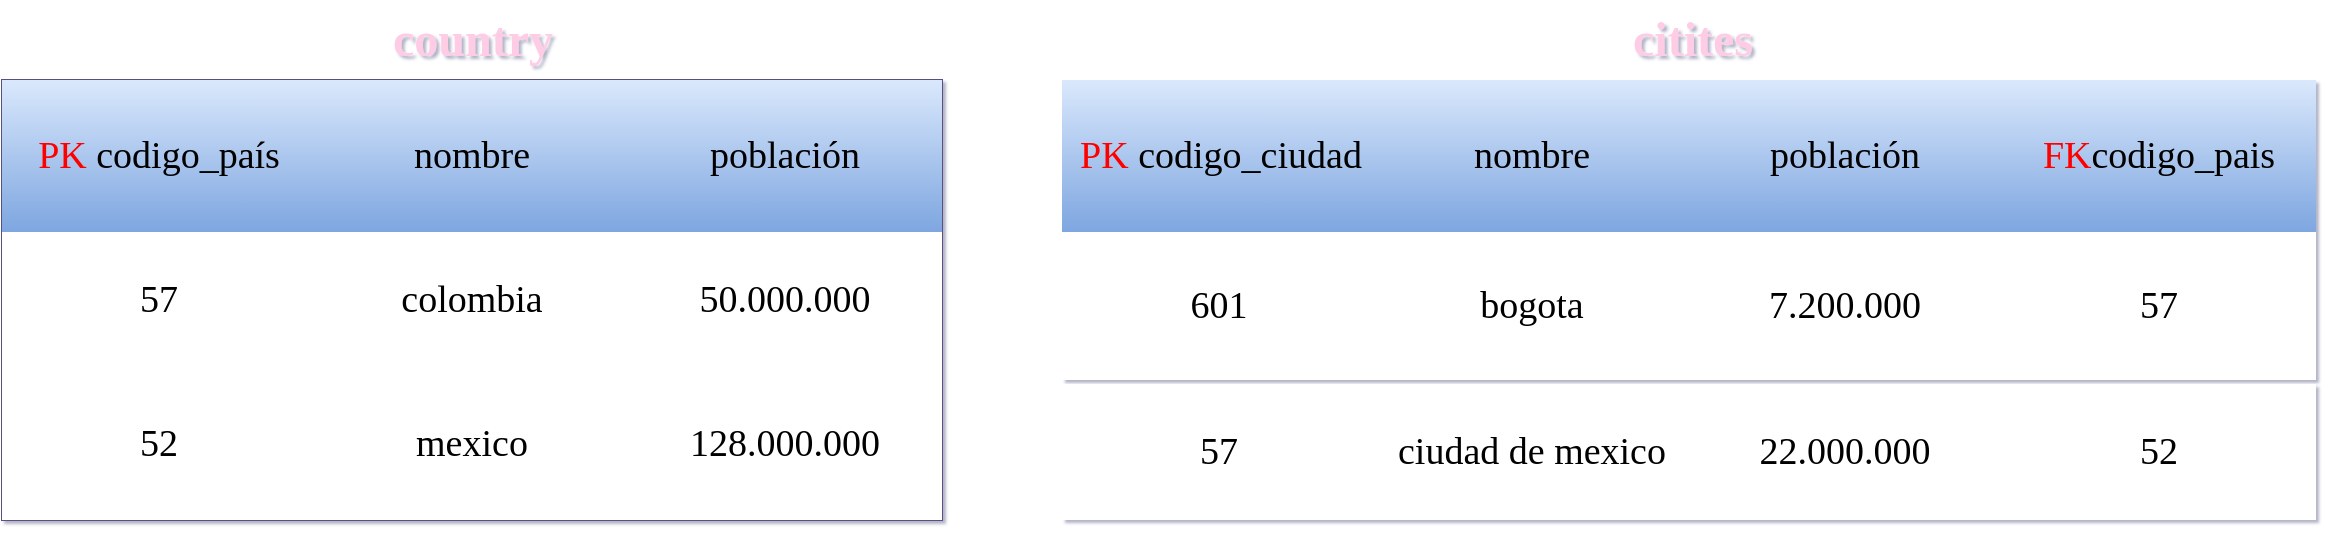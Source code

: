 <mxfile>
    <diagram id="HX9b447VqXafJLr6AjbX" name="ejercicio">
        <mxGraphModel dx="804" dy="488" grid="1" gridSize="10" guides="1" tooltips="1" connect="1" arrows="1" fold="1" page="0" pageScale="1" pageWidth="827" pageHeight="1169" background="none" math="0" shadow="1">
            <root>
                <mxCell id="0"/>
                <mxCell id="1" parent="0"/>
                <mxCell id="20JyrEh7IL_PLeLsb7hH-36" value="" style="shape=table;html=1;whiteSpace=wrap;startSize=0;container=1;collapsible=0;childLayout=tableLayout;fontFamily=Times New Roman;fontSize=19;fillColor=#d0cee2;strokeColor=#56517e;" parent="1" vertex="1">
                    <mxGeometry x="20" y="110" width="470" height="220" as="geometry"/>
                </mxCell>
                <mxCell id="20JyrEh7IL_PLeLsb7hH-37" value="" style="shape=partialRectangle;html=1;whiteSpace=wrap;collapsible=0;dropTarget=0;pointerEvents=0;fillColor=#dae8fc;top=0;left=0;bottom=0;right=0;points=[[0,0.5],[1,0.5]];portConstraint=eastwest;fontFamily=Times New Roman;fontSize=19;strokeColor=#6c8ebf;gradientColor=#7ea6e0;" parent="20JyrEh7IL_PLeLsb7hH-36" vertex="1">
                    <mxGeometry width="470" height="76" as="geometry"/>
                </mxCell>
                <mxCell id="20JyrEh7IL_PLeLsb7hH-38" value="&lt;font color=&quot;#ff0000&quot;&gt;PK&lt;/font&gt;&lt;font color=&quot;#000000&quot;&gt; codigo_país&lt;/font&gt;" style="shape=partialRectangle;html=1;whiteSpace=wrap;connectable=0;fillColor=none;top=0;left=0;bottom=0;right=0;overflow=hidden;pointerEvents=1;fontFamily=Times New Roman;fontSize=19;fontColor=#FFCCE6;" parent="20JyrEh7IL_PLeLsb7hH-37" vertex="1">
                    <mxGeometry width="157" height="76" as="geometry">
                        <mxRectangle width="157" height="76" as="alternateBounds"/>
                    </mxGeometry>
                </mxCell>
                <mxCell id="20JyrEh7IL_PLeLsb7hH-39" value="&lt;font color=&quot;#000000&quot;&gt;nombre&lt;/font&gt;" style="shape=partialRectangle;html=1;whiteSpace=wrap;connectable=0;fillColor=none;top=0;left=0;bottom=0;right=0;overflow=hidden;pointerEvents=1;fontFamily=Times New Roman;fontSize=19;fontColor=#FFCCE6;" parent="20JyrEh7IL_PLeLsb7hH-37" vertex="1">
                    <mxGeometry x="157" width="156" height="76" as="geometry">
                        <mxRectangle width="156" height="76" as="alternateBounds"/>
                    </mxGeometry>
                </mxCell>
                <mxCell id="20JyrEh7IL_PLeLsb7hH-40" value="&lt;font color=&quot;#000000&quot;&gt;población&lt;/font&gt;" style="shape=partialRectangle;html=1;whiteSpace=wrap;connectable=0;fillColor=none;top=0;left=0;bottom=0;right=0;overflow=hidden;pointerEvents=1;fontFamily=Times New Roman;fontSize=19;fontColor=#FFCCE6;" parent="20JyrEh7IL_PLeLsb7hH-37" vertex="1">
                    <mxGeometry x="313" width="157" height="76" as="geometry">
                        <mxRectangle width="157" height="76" as="alternateBounds"/>
                    </mxGeometry>
                </mxCell>
                <mxCell id="20JyrEh7IL_PLeLsb7hH-41" value="" style="shape=partialRectangle;html=1;whiteSpace=wrap;collapsible=0;dropTarget=0;pointerEvents=0;fillColor=none;top=0;left=0;bottom=0;right=0;points=[[0,0.5],[1,0.5]];portConstraint=eastwest;fontFamily=Times New Roman;fontSize=19;fontColor=#FFCCE6;" parent="20JyrEh7IL_PLeLsb7hH-36" vertex="1">
                    <mxGeometry y="76" width="470" height="68" as="geometry"/>
                </mxCell>
                <mxCell id="20JyrEh7IL_PLeLsb7hH-42" value="57" style="shape=partialRectangle;html=1;whiteSpace=wrap;connectable=0;top=0;left=0;bottom=0;right=0;overflow=hidden;pointerEvents=1;fontFamily=Times New Roman;fontSize=19;" parent="20JyrEh7IL_PLeLsb7hH-41" vertex="1">
                    <mxGeometry width="157" height="68" as="geometry">
                        <mxRectangle width="157" height="68" as="alternateBounds"/>
                    </mxGeometry>
                </mxCell>
                <mxCell id="20JyrEh7IL_PLeLsb7hH-43" value="colombia" style="shape=partialRectangle;html=1;whiteSpace=wrap;connectable=0;top=0;left=0;bottom=0;right=0;overflow=hidden;pointerEvents=1;fontFamily=Times New Roman;fontSize=19;gradientColor=none;fillColor=default;strokeWidth=4;" parent="20JyrEh7IL_PLeLsb7hH-41" vertex="1">
                    <mxGeometry x="157" width="156" height="68" as="geometry">
                        <mxRectangle width="156" height="68" as="alternateBounds"/>
                    </mxGeometry>
                </mxCell>
                <mxCell id="20JyrEh7IL_PLeLsb7hH-44" value="50.000.000" style="shape=partialRectangle;html=1;whiteSpace=wrap;connectable=0;top=0;left=0;bottom=0;right=0;overflow=hidden;pointerEvents=1;fontFamily=Times New Roman;fontSize=19;gradientColor=none;fillColor=default;strokeWidth=4;" parent="20JyrEh7IL_PLeLsb7hH-41" vertex="1">
                    <mxGeometry x="313" width="157" height="68" as="geometry">
                        <mxRectangle width="157" height="68" as="alternateBounds"/>
                    </mxGeometry>
                </mxCell>
                <mxCell id="20JyrEh7IL_PLeLsb7hH-45" value="" style="shape=partialRectangle;html=1;whiteSpace=wrap;collapsible=0;dropTarget=0;pointerEvents=0;fillColor=none;top=0;left=0;bottom=0;right=0;points=[[0,0.5],[1,0.5]];portConstraint=eastwest;fontFamily=Times New Roman;fontSize=19;fontColor=#FFCCE6;" parent="20JyrEh7IL_PLeLsb7hH-36" vertex="1">
                    <mxGeometry y="144" width="470" height="76" as="geometry"/>
                </mxCell>
                <mxCell id="20JyrEh7IL_PLeLsb7hH-46" value="52" style="shape=partialRectangle;html=1;whiteSpace=wrap;connectable=0;top=0;left=0;bottom=0;right=0;overflow=hidden;pointerEvents=1;fontFamily=Times New Roman;fontSize=19;" parent="20JyrEh7IL_PLeLsb7hH-45" vertex="1">
                    <mxGeometry width="157" height="76" as="geometry">
                        <mxRectangle width="157" height="76" as="alternateBounds"/>
                    </mxGeometry>
                </mxCell>
                <mxCell id="20JyrEh7IL_PLeLsb7hH-47" value="mexico" style="shape=partialRectangle;html=1;whiteSpace=wrap;connectable=0;top=0;left=0;bottom=0;right=0;overflow=hidden;pointerEvents=1;fontFamily=Times New Roman;fontSize=19;" parent="20JyrEh7IL_PLeLsb7hH-45" vertex="1">
                    <mxGeometry x="157" width="156" height="76" as="geometry">
                        <mxRectangle width="156" height="76" as="alternateBounds"/>
                    </mxGeometry>
                </mxCell>
                <mxCell id="20JyrEh7IL_PLeLsb7hH-48" value="128.000.000" style="shape=partialRectangle;html=1;whiteSpace=wrap;connectable=0;top=0;left=0;bottom=0;right=0;overflow=hidden;pointerEvents=1;fontFamily=Times New Roman;fontSize=19;" parent="20JyrEh7IL_PLeLsb7hH-45" vertex="1">
                    <mxGeometry x="313" width="157" height="76" as="geometry">
                        <mxRectangle width="157" height="76" as="alternateBounds"/>
                    </mxGeometry>
                </mxCell>
                <mxCell id="20JyrEh7IL_PLeLsb7hH-49" value="country" style="text;strokeColor=none;fillColor=none;html=1;fontSize=24;fontStyle=1;verticalAlign=middle;align=center;fontFamily=Times New Roman;fontColor=#FFCCE6;" parent="1" vertex="1">
                    <mxGeometry x="20" y="70" width="470" height="40" as="geometry"/>
                </mxCell>
                <mxCell id="20JyrEh7IL_PLeLsb7hH-64" value="" style="shape=partialRectangle;html=1;whiteSpace=wrap;collapsible=0;dropTarget=0;pointerEvents=0;fillColor=#dae8fc;top=0;left=0;bottom=0;right=0;points=[[0,0.5],[1,0.5]];portConstraint=eastwest;fontFamily=Times New Roman;fontSize=19;strokeColor=#6c8ebf;gradientColor=#7ea6e0;" parent="1" vertex="1">
                    <mxGeometry x="550" y="110" width="470" height="76" as="geometry"/>
                </mxCell>
                <mxCell id="20JyrEh7IL_PLeLsb7hH-65" value="&lt;font color=&quot;#ff0000&quot;&gt;PK&lt;/font&gt;&lt;font color=&quot;#000000&quot;&gt; codigo_ciudad&lt;/font&gt;" style="shape=partialRectangle;html=1;whiteSpace=wrap;connectable=0;fillColor=none;top=0;left=0;bottom=0;right=0;overflow=hidden;pointerEvents=1;fontFamily=Times New Roman;fontSize=19;fontColor=#FFCCE6;" parent="20JyrEh7IL_PLeLsb7hH-64" vertex="1">
                    <mxGeometry x="1" width="157" height="76" as="geometry">
                        <mxRectangle width="157" height="76" as="alternateBounds"/>
                    </mxGeometry>
                </mxCell>
                <mxCell id="20JyrEh7IL_PLeLsb7hH-66" value="&lt;font color=&quot;#000000&quot;&gt;nombre&lt;/font&gt;" style="shape=partialRectangle;html=1;whiteSpace=wrap;connectable=0;fillColor=none;top=0;left=0;bottom=0;right=0;overflow=hidden;pointerEvents=1;fontFamily=Times New Roman;fontSize=19;fontColor=#FFCCE6;" parent="20JyrEh7IL_PLeLsb7hH-64" vertex="1">
                    <mxGeometry x="157" width="156" height="76" as="geometry">
                        <mxRectangle width="156" height="76" as="alternateBounds"/>
                    </mxGeometry>
                </mxCell>
                <mxCell id="20JyrEh7IL_PLeLsb7hH-67" value="&lt;font color=&quot;#000000&quot;&gt;población&lt;/font&gt;" style="shape=partialRectangle;html=1;whiteSpace=wrap;connectable=0;fillColor=none;top=0;left=0;bottom=0;right=0;overflow=hidden;pointerEvents=1;fontFamily=Times New Roman;fontSize=19;fontColor=#FFCCE6;" parent="20JyrEh7IL_PLeLsb7hH-64" vertex="1">
                    <mxGeometry x="313" width="157" height="76" as="geometry">
                        <mxRectangle width="157" height="76" as="alternateBounds"/>
                    </mxGeometry>
                </mxCell>
                <mxCell id="20JyrEh7IL_PLeLsb7hH-68" value="" style="shape=partialRectangle;html=1;whiteSpace=wrap;collapsible=0;dropTarget=0;pointerEvents=0;fillColor=none;top=0;left=0;bottom=0;right=0;points=[[0,0.5],[1,0.5]];portConstraint=eastwest;fontFamily=Times New Roman;fontSize=19;fontColor=#FFCCE6;" parent="1" vertex="1">
                    <mxGeometry x="550" y="186" width="470" height="74" as="geometry"/>
                </mxCell>
                <mxCell id="20JyrEh7IL_PLeLsb7hH-69" value="601" style="shape=partialRectangle;html=1;whiteSpace=wrap;connectable=0;top=0;left=0;bottom=0;right=0;overflow=hidden;pointerEvents=1;fontFamily=Times New Roman;fontSize=19;" parent="20JyrEh7IL_PLeLsb7hH-68" vertex="1">
                    <mxGeometry width="157" height="74" as="geometry">
                        <mxRectangle width="157" height="68" as="alternateBounds"/>
                    </mxGeometry>
                </mxCell>
                <mxCell id="20JyrEh7IL_PLeLsb7hH-70" value="bogota" style="shape=partialRectangle;html=1;whiteSpace=wrap;connectable=0;top=0;left=0;bottom=0;right=0;overflow=hidden;pointerEvents=1;fontFamily=Times New Roman;fontSize=19;gradientColor=none;fillColor=default;strokeWidth=4;" parent="20JyrEh7IL_PLeLsb7hH-68" vertex="1">
                    <mxGeometry x="157" width="156" height="74" as="geometry">
                        <mxRectangle width="156" height="68" as="alternateBounds"/>
                    </mxGeometry>
                </mxCell>
                <mxCell id="20JyrEh7IL_PLeLsb7hH-71" value="7.200.000" style="shape=partialRectangle;html=1;whiteSpace=wrap;connectable=0;top=0;left=0;bottom=0;right=0;overflow=hidden;pointerEvents=1;fontFamily=Times New Roman;fontSize=19;gradientColor=none;fillColor=default;strokeWidth=4;" parent="20JyrEh7IL_PLeLsb7hH-68" vertex="1">
                    <mxGeometry x="313" width="157" height="74" as="geometry">
                        <mxRectangle width="157" height="68" as="alternateBounds"/>
                    </mxGeometry>
                </mxCell>
                <mxCell id="20JyrEh7IL_PLeLsb7hH-72" value="" style="shape=partialRectangle;html=1;whiteSpace=wrap;collapsible=0;dropTarget=0;pointerEvents=0;fillColor=none;top=0;left=0;bottom=0;right=0;points=[[0,0.5],[1,0.5]];portConstraint=eastwest;fontFamily=Times New Roman;fontSize=19;fontColor=#FFCCE6;" parent="1" vertex="1">
                    <mxGeometry x="550" y="262" width="470" height="68" as="geometry"/>
                </mxCell>
                <mxCell id="20JyrEh7IL_PLeLsb7hH-73" value="57" style="shape=partialRectangle;html=1;whiteSpace=wrap;connectable=0;top=0;left=0;bottom=0;right=0;overflow=hidden;pointerEvents=1;fontFamily=Times New Roman;fontSize=19;" parent="20JyrEh7IL_PLeLsb7hH-72" vertex="1">
                    <mxGeometry width="157" height="68" as="geometry">
                        <mxRectangle width="157" height="68" as="alternateBounds"/>
                    </mxGeometry>
                </mxCell>
                <mxCell id="20JyrEh7IL_PLeLsb7hH-74" value="ciudad de mexico" style="shape=partialRectangle;html=1;whiteSpace=wrap;connectable=0;top=0;left=0;bottom=0;right=0;overflow=hidden;pointerEvents=1;fontFamily=Times New Roman;fontSize=19;gradientColor=none;fillColor=default;strokeWidth=4;" parent="20JyrEh7IL_PLeLsb7hH-72" vertex="1">
                    <mxGeometry x="157" width="156" height="68" as="geometry">
                        <mxRectangle width="156" height="68" as="alternateBounds"/>
                    </mxGeometry>
                </mxCell>
                <mxCell id="20JyrEh7IL_PLeLsb7hH-75" value="22.000.000" style="shape=partialRectangle;html=1;whiteSpace=wrap;connectable=0;top=0;left=0;bottom=0;right=0;overflow=hidden;pointerEvents=1;fontFamily=Times New Roman;fontSize=19;gradientColor=none;fillColor=default;strokeWidth=4;" parent="20JyrEh7IL_PLeLsb7hH-72" vertex="1">
                    <mxGeometry x="313" width="157" height="68" as="geometry">
                        <mxRectangle width="157" height="68" as="alternateBounds"/>
                    </mxGeometry>
                </mxCell>
                <mxCell id="20JyrEh7IL_PLeLsb7hH-76" value="citites" style="text;strokeColor=none;fillColor=none;html=1;fontSize=24;fontStyle=1;verticalAlign=middle;align=center;fontFamily=Times New Roman;fontColor=#FFCCE6;" parent="1" vertex="1">
                    <mxGeometry x="550" y="70" width="630" height="40" as="geometry"/>
                </mxCell>
                <mxCell id="20JyrEh7IL_PLeLsb7hH-79" value="&lt;font color=&quot;#ff0000&quot;&gt;FK&lt;/font&gt;&lt;font color=&quot;#000000&quot;&gt;codigo_pais&lt;/font&gt;" style="shape=partialRectangle;html=1;whiteSpace=wrap;connectable=0;fillColor=#dae8fc;top=0;left=0;bottom=0;right=0;overflow=hidden;pointerEvents=1;fontFamily=Times New Roman;fontSize=19;strokeColor=#6c8ebf;gradientColor=#7ea6e0;" parent="1" vertex="1">
                    <mxGeometry x="1020" y="110" width="157" height="76" as="geometry">
                        <mxRectangle width="157" height="76" as="alternateBounds"/>
                    </mxGeometry>
                </mxCell>
                <mxCell id="PJmMg9RdXhTTl3zpcq6I-9" value="57" style="shape=partialRectangle;html=1;whiteSpace=wrap;connectable=0;top=0;left=0;bottom=0;right=0;overflow=hidden;pointerEvents=1;fontFamily=Times New Roman;fontSize=19;gradientColor=none;fillColor=default;strokeWidth=4;" parent="1" vertex="1">
                    <mxGeometry x="1020" y="186" width="157" height="74" as="geometry">
                        <mxRectangle width="157" height="68" as="alternateBounds"/>
                    </mxGeometry>
                </mxCell>
                <mxCell id="PJmMg9RdXhTTl3zpcq6I-10" value="52" style="shape=partialRectangle;html=1;whiteSpace=wrap;connectable=0;top=0;left=0;bottom=0;right=0;overflow=hidden;pointerEvents=1;fontFamily=Times New Roman;fontSize=19;gradientColor=none;fillColor=default;strokeWidth=4;" parent="1" vertex="1">
                    <mxGeometry x="1020" y="262" width="157" height="68" as="geometry">
                        <mxRectangle width="157" height="68" as="alternateBounds"/>
                    </mxGeometry>
                </mxCell>
            </root>
        </mxGraphModel>
    </diagram>
</mxfile>
